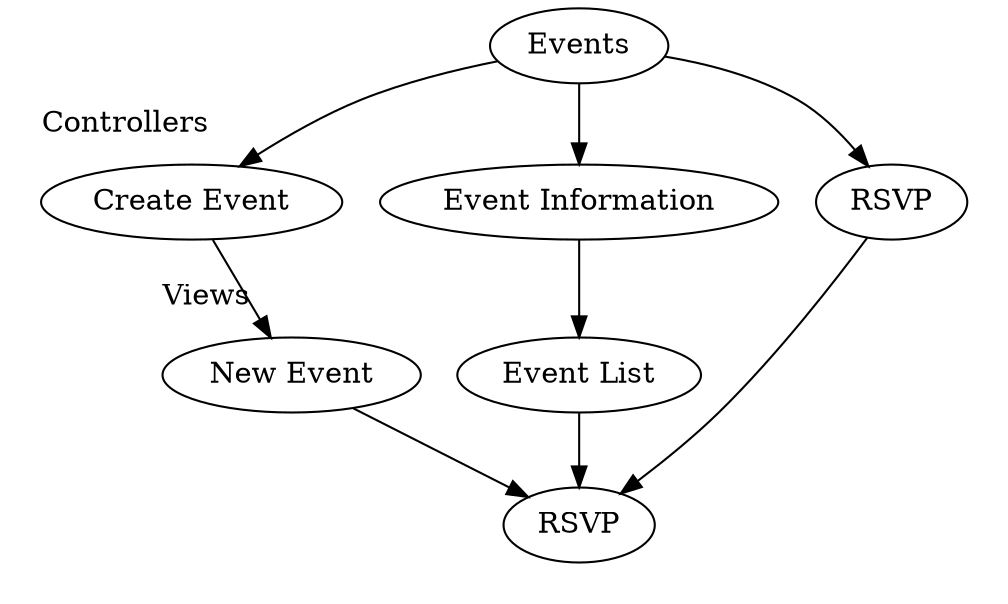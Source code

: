 digraph arcEvents {
  eventModel[label="Events"];

  subgraph clusterEventCnts {
    label="Controllers";
    labeljust=l;
    color=none;

    eventInfoCnt[label="Event Information"];
    rsvpController[label="RSVP"];
    createEventCnt[label="Create Event"];
  }

  eventModel->eventInfoCnt;
  eventModel->rsvpController;
  eventModel->createEventCnt;

  subgraph clusterEventViews {
    label="Views";
    labeljust=l;
    color=none;

    eventListView[label="Event List"];
    rsvpView[label="RSVP"];
    newEventView[label="New Event"];
  }

  eventInfoCnt->eventListView;
  eventListView->rsvpView;
  newEventView->rsvpView;
  createEventCnt->newEventView;
  rsvpController->rsvpView;
}
